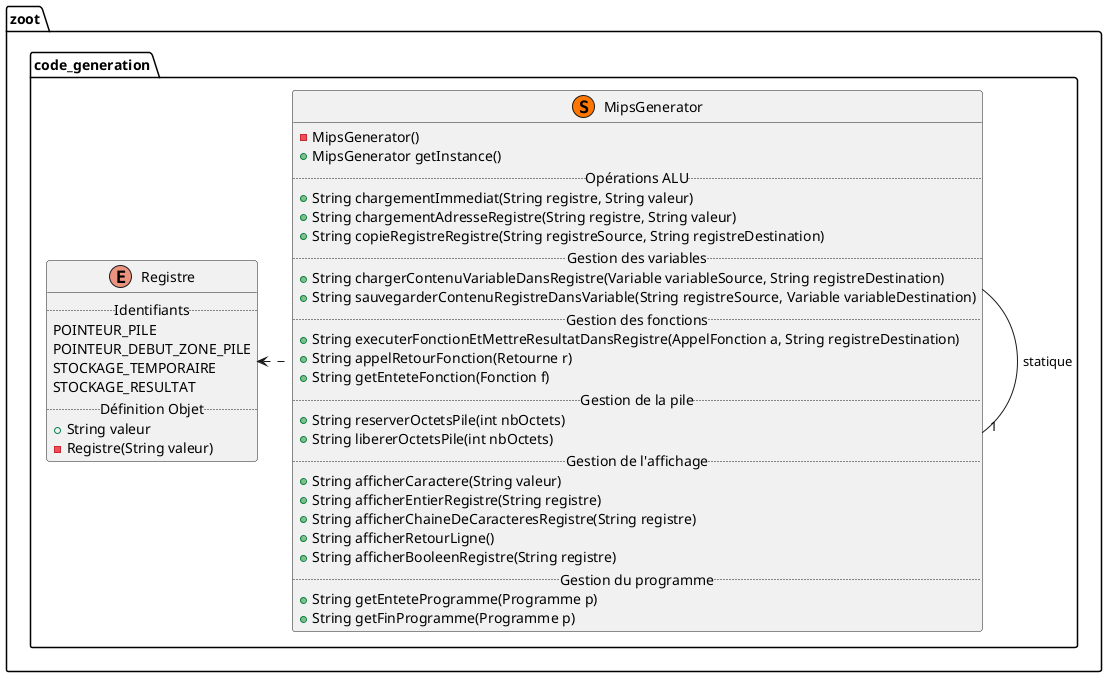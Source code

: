 @startuml "Package code_generation"

namespace zoot.code_generation {
    ' Includes
    ' Classes
    enum Registre{
        .. Identifiants ..
        POINTEUR_PILE
        POINTEUR_DEBUT_ZONE_PILE
        STOCKAGE_TEMPORAIRE
        STOCKAGE_RESULTAT
        .. Définition Objet ..
        + String valeur
        - Registre(String valeur)
    }

    class MipsGenerator << (S,#FF7700) >> {
        - MipsGenerator()
        + MipsGenerator getInstance()
        .. Opérations ALU ..
        + String chargementImmediat(String registre, String valeur)
        + String chargementAdresseRegistre(String registre, String valeur)
        + String copieRegistreRegistre(String registreSource, String registreDestination)
        .. Gestion des variables ..
        + String chargerContenuVariableDansRegistre(Variable variableSource, String registreDestination)
        + String sauvegarderContenuRegistreDansVariable(String registreSource, Variable variableDestination)
        .. Gestion des fonctions ..
        + String executerFonctionEtMettreResultatDansRegistre(AppelFonction a, String registreDestination)
        + String appelRetourFonction(Retourne r)
        + String getEnteteFonction(Fonction f)
        .. Gestion de la pile ..
        + String reserverOctetsPile(int nbOctets)
        + String libererOctetsPile(int nbOctets)
        .. Gestion de l'affichage ..
        + String afficherCaractere(String valeur)
        + String afficherEntierRegistre(String registre)
        + String afficherChaineDeCaracteresRegistre(String registre)
        + String afficherRetourLigne()
        + String afficherBooleenRegistre(String registre)
        .. Gestion du programme ..
        + String getEnteteProgramme(Programme p)
        + String getFinProgramme(Programme p)
    }

    ' Relations entre les classes
    MipsGenerator -right-"1" MipsGenerator : statique
    MipsGenerator .left.> Registre

}
@enduml